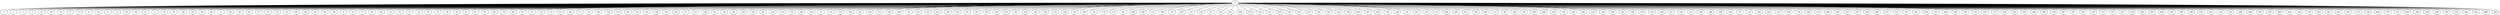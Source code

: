 graph G {
  0 -- 1;
  0 -- 2;
  0 -- 3;
  0 -- 7;
  0 -- 8;
  0 -- 14;
  0 -- 15;
  0 -- 17;
  0 -- 12;
  0 -- 6;
  0 -- 18;
  0 -- 4;
  0 -- 13;
  0 -- 20;
  0 -- 26;
  0 -- 31;
  0 -- 5;
  0 -- 35;
  0 -- 16;
  0 -- 38;
  0 -- 23;
  0 -- 28;
  0 -- 40;
  0 -- 11;
  0 -- 36;
  0 -- 42;
  0 -- 44;
  0 -- 37;
  0 -- 19;
  0 -- 22;
  0 -- 41;
  0 -- 49;
  0 -- 48;
  0 -- 24;
  0 -- 65;
  0 -- 58;
  0 -- 9;
  0 -- 10;
  0 -- 77;
  0 -- 46;
  0 -- 68;
  0 -- 43;
  0 -- 21;
  0 -- 73;
  0 -- 30;
  0 -- 55;
  0 -- 72;
  0 -- 78;
  0 -- 74;
  0 -- 67;
  0 -- 81;
  0 -- 91;
  0 -- 84;
  0 -- 76;
  0 -- 96;
  0 -- 47;
  0 -- 87;
  0 -- 52;
  0 -- 53;
  0 -- 111;
  0 -- 82;
  0 -- 51;
  0 -- 27;
  0 -- 86;
  0 -- 122;
  0 -- 110;
  0 -- 85;
  0 -- 50;
  0 -- 59;
  0 -- 136;
  0 -- 120;
  0 -- 105;
  0 -- 33;
  0 -- 121;
  0 -- 128;
  0 -- 63;
  0 -- 39;
  0 -- 94;
  0 -- 145;
  0 -- 153;
  0 -- 89;
  0 -- 114;
  0 -- 133;
  0 -- 95;
  0 -- 98;
  0 -- 129;
  0 -- 75;
  0 -- 131;
  0 -- 113;
  0 -- 124;
  0 -- 66;
  0 -- 139;
  0 -- 171;
  0 -- 144;
  0 -- 166;
  0 -- 56;
  0 -- 62;
  0 -- 101;
  0 -- 141;
  0 -- 149;
  0 -- 130;
  0 -- 93;
  0 -- 161;
  0 -- 156;
  0 -- 106;
  0 -- 107;
  0 -- 60;
  0 -- 109;
  0 -- 165;
  0 -- 184;
  0 -- 155;
  0 -- 104;
  0 -- 29;
  0 -- 164;
  0 -- 45;
  0 -- 178;
  0 -- 175;
  0 -- 92;
  0 -- 168;
  0 -- 198;
  0 -- 112;
  0 -- 188;
  0 -- 79;
  0 -- 207;
  0 -- 32;
  0 -- 119;
  0 -- 25;
  0 -- 147;
  0 -- 213;
  0 -- 160;
  0 -- 174;
  0 -- 116;
  0 -- 211;
  0 -- 200;
  0 -- 142;
  0 -- 225;
  0 -- 215;
  0 -- 183;
  0 -- 241;
  0 -- 126;
  0 -- 108;
  0 -- 209;
  0 -- 187;
  0 -- 195;
  0 -- 100;
  0 -- 240;
  0 -- 61;
  0 -- 203;
  0 -- 274;
  0 -- 212;
  0 -- 186;
  0 -- 248;
  0 -- 251;
  0 -- 220;
  0 -- 266;
  0 -- 117;
  0 -- 88;
  0 -- 264;
  0 -- 99;
  0 -- 299;
  0 -- 244;
  0 -- 310;
  0 -- 316;
  0 -- 260;
  0 -- 206;
  0 -- 218;
  0 -- 146;
  0 -- 328;
  0 -- 143;
  0 -- 190;
  0 -- 239;
  0 -- 176;
  0 -- 140;
  0 -- 57;
  0 -- 334;
  0 -- 272;
  0 -- 318;
  0 -- 246;
  0 -- 309;
  0 -- 236;
  0 -- 97;
  0 -- 34;
  0 -- 302;
  0 -- 202;
  0 -- 216;
  0 -- 296;
  0 -- 170;
  0 -- 196;
  0 -- 152;
  0 -- 289;
  0 -- 308;
  0 -- 333;
  0 -- 257;
  0 -- 259;
  0 -- 369;
  0 -- 279;
  0 -- 115;
  0 -- 151;
  0 -- 303;
  0 -- 319;
  0 -- 311;
  0 -- 304;
  0 -- 305;
  0 -- 150;
  0 -- 374;
  0 -- 197;
  0 -- 173;
  0 -- 300;
  0 -- 352;
  0 -- 182;
  0 -- 383;
  0 -- 249;
  0 -- 378;
  0 -- 397;
  0 -- 387;
  0 -- 347;
  0 -- 219;
  0 -- 177;
  0 -- 337;
  0 -- 237;
  0 -- 238;
  0 -- 396;
  0 -- 293;
  0 -- 204;
  0 -- 330;
  0 -- 360;
  0 -- 348;
  0 -- 258;
  0 -- 331;
  0 -- 102;
  0 -- 231;
  0 -- 298;
  0 -- 390;
  0 -- 353;
  0 -- 430;
  0 -- 449;
  0 -- 424;
  0 -- 158;
  0 -- 379;
  0 -- 453;
  0 -- 391;
  0 -- 447;
  0 -- 403;
  0 -- 157;
  0 -- 189;
  0 -- 406;
  0 -- 370;
  0 -- 472;
  0 -- 438;
  0 -- 380;
  0 -- 229;
  0 -- 436;
  0 -- 335;
  0 -- 235;
  0 -- 446;
  0 -- 422;
  0 -- 389;
  0 -- 263;
}